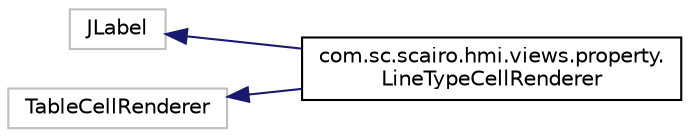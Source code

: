 digraph "Graphical Class Hierarchy"
{
 // LATEX_PDF_SIZE
  edge [fontname="Helvetica",fontsize="10",labelfontname="Helvetica",labelfontsize="10"];
  node [fontname="Helvetica",fontsize="10",shape=record];
  rankdir="LR";
  Node339 [label="JLabel",height=0.2,width=0.4,color="grey75", fillcolor="white", style="filled",tooltip=" "];
  Node339 -> Node0 [dir="back",color="midnightblue",fontsize="10",style="solid",fontname="Helvetica"];
  Node0 [label="com.sc.scairo.hmi.views.property.\lLineTypeCellRenderer",height=0.2,width=0.4,color="black", fillcolor="white", style="filled",URL="$classcom_1_1sc_1_1scairo_1_1hmi_1_1views_1_1property_1_1_line_type_cell_renderer.html",tooltip=" "];
  Node211 [label="TableCellRenderer",height=0.2,width=0.4,color="grey75", fillcolor="white", style="filled",tooltip=" "];
  Node211 -> Node0 [dir="back",color="midnightblue",fontsize="10",style="solid",fontname="Helvetica"];
}
